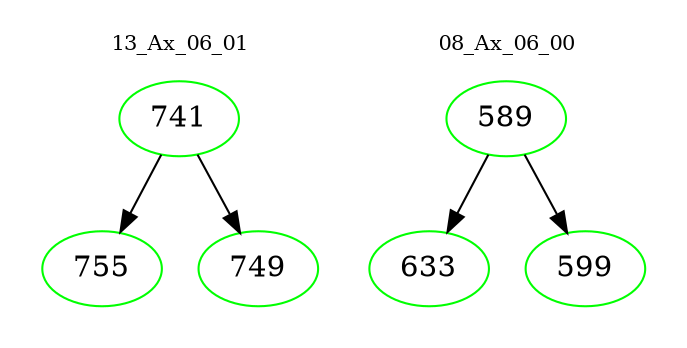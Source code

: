 digraph{
subgraph cluster_0 {
color = white
label = "13_Ax_06_01";
fontsize=10;
T0_741 [label="741", color="green"]
T0_741 -> T0_755 [color="black"]
T0_755 [label="755", color="green"]
T0_741 -> T0_749 [color="black"]
T0_749 [label="749", color="green"]
}
subgraph cluster_1 {
color = white
label = "08_Ax_06_00";
fontsize=10;
T1_589 [label="589", color="green"]
T1_589 -> T1_633 [color="black"]
T1_633 [label="633", color="green"]
T1_589 -> T1_599 [color="black"]
T1_599 [label="599", color="green"]
}
}
